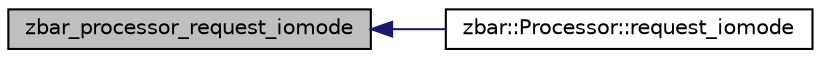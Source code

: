 digraph G
{
  edge [fontname="Helvetica",fontsize="10",labelfontname="Helvetica",labelfontsize="10"];
  node [fontname="Helvetica",fontsize="10",shape=record];
  rankdir=LR;
  Node1 [label="zbar_processor_request_iomode",height=0.2,width=0.4,color="black", fillcolor="grey75", style="filled" fontcolor="black"];
  Node1 -> Node2 [dir=back,color="midnightblue",fontsize="10",style="solid"];
  Node2 [label="zbar::Processor::request_iomode",height=0.2,width=0.4,color="black", fillcolor="white", style="filled",URL="$classzbar_1_1_processor.html#a3a58240631be83343fc081dd3a31a7c0"];
}
